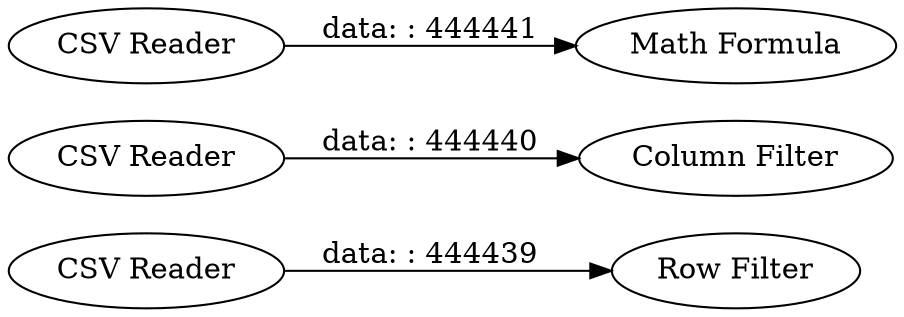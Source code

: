 digraph {
	"8335916005936557211_1" [label="CSV Reader"]
	"8335916005936557211_2" [label="Row Filter"]
	"8335916005936557211_3" [label="CSV Reader"]
	"8335916005936557211_4" [label="Column Filter"]
	"8335916005936557211_6" [label="Math Formula"]
	"8335916005936557211_5" [label="CSV Reader"]
	"8335916005936557211_1" -> "8335916005936557211_2" [label="data: : 444439"]
	"8335916005936557211_3" -> "8335916005936557211_4" [label="data: : 444440"]
	"8335916005936557211_5" -> "8335916005936557211_6" [label="data: : 444441"]
	rankdir=LR
}
